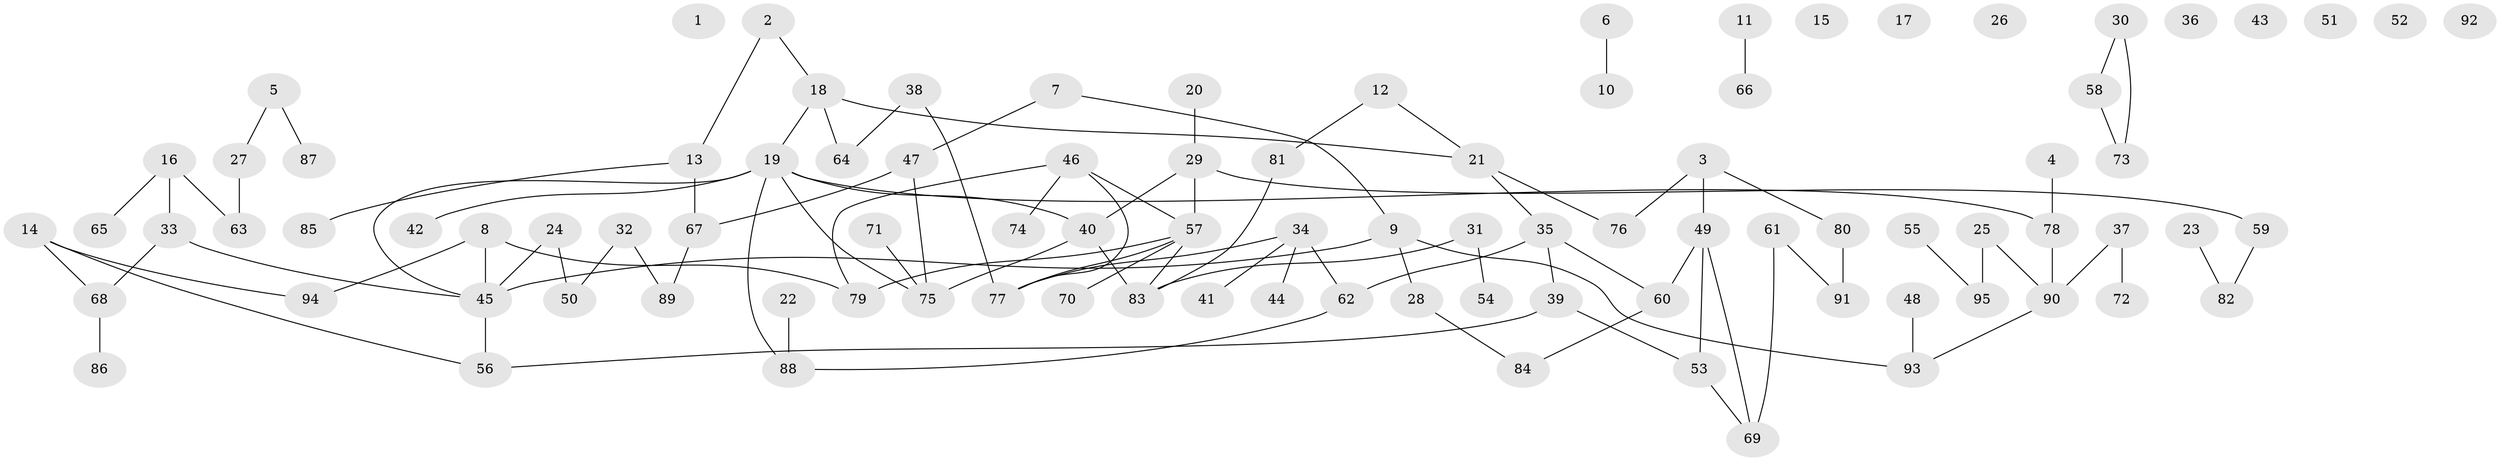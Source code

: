 // coarse degree distribution, {3: 0.19230769230769232, 12: 0.038461538461538464, 2: 0.34615384615384615, 4: 0.11538461538461539, 7: 0.038461538461538464, 1: 0.23076923076923078, 6: 0.038461538461538464}
// Generated by graph-tools (version 1.1) at 2025/48/03/04/25 22:48:34]
// undirected, 95 vertices, 104 edges
graph export_dot {
  node [color=gray90,style=filled];
  1;
  2;
  3;
  4;
  5;
  6;
  7;
  8;
  9;
  10;
  11;
  12;
  13;
  14;
  15;
  16;
  17;
  18;
  19;
  20;
  21;
  22;
  23;
  24;
  25;
  26;
  27;
  28;
  29;
  30;
  31;
  32;
  33;
  34;
  35;
  36;
  37;
  38;
  39;
  40;
  41;
  42;
  43;
  44;
  45;
  46;
  47;
  48;
  49;
  50;
  51;
  52;
  53;
  54;
  55;
  56;
  57;
  58;
  59;
  60;
  61;
  62;
  63;
  64;
  65;
  66;
  67;
  68;
  69;
  70;
  71;
  72;
  73;
  74;
  75;
  76;
  77;
  78;
  79;
  80;
  81;
  82;
  83;
  84;
  85;
  86;
  87;
  88;
  89;
  90;
  91;
  92;
  93;
  94;
  95;
  2 -- 13;
  2 -- 18;
  3 -- 49;
  3 -- 76;
  3 -- 80;
  4 -- 78;
  5 -- 27;
  5 -- 87;
  6 -- 10;
  7 -- 9;
  7 -- 47;
  8 -- 45;
  8 -- 79;
  8 -- 94;
  9 -- 28;
  9 -- 45;
  9 -- 93;
  11 -- 66;
  12 -- 21;
  12 -- 81;
  13 -- 67;
  13 -- 85;
  14 -- 56;
  14 -- 68;
  14 -- 94;
  16 -- 33;
  16 -- 63;
  16 -- 65;
  18 -- 19;
  18 -- 21;
  18 -- 64;
  19 -- 40;
  19 -- 42;
  19 -- 45;
  19 -- 75;
  19 -- 78;
  19 -- 88;
  20 -- 29;
  21 -- 35;
  21 -- 76;
  22 -- 88;
  23 -- 82;
  24 -- 45;
  24 -- 50;
  25 -- 90;
  25 -- 95;
  27 -- 63;
  28 -- 84;
  29 -- 40;
  29 -- 57;
  29 -- 59;
  30 -- 58;
  30 -- 73;
  31 -- 54;
  31 -- 83;
  32 -- 50;
  32 -- 89;
  33 -- 45;
  33 -- 68;
  34 -- 41;
  34 -- 44;
  34 -- 62;
  34 -- 77;
  35 -- 39;
  35 -- 60;
  35 -- 62;
  37 -- 72;
  37 -- 90;
  38 -- 64;
  38 -- 77;
  39 -- 53;
  39 -- 56;
  40 -- 75;
  40 -- 83;
  45 -- 56;
  46 -- 57;
  46 -- 74;
  46 -- 77;
  46 -- 79;
  47 -- 67;
  47 -- 75;
  48 -- 93;
  49 -- 53;
  49 -- 60;
  49 -- 69;
  53 -- 69;
  55 -- 95;
  57 -- 70;
  57 -- 77;
  57 -- 79;
  57 -- 83;
  58 -- 73;
  59 -- 82;
  60 -- 84;
  61 -- 69;
  61 -- 91;
  62 -- 88;
  67 -- 89;
  68 -- 86;
  71 -- 75;
  78 -- 90;
  80 -- 91;
  81 -- 83;
  90 -- 93;
}
